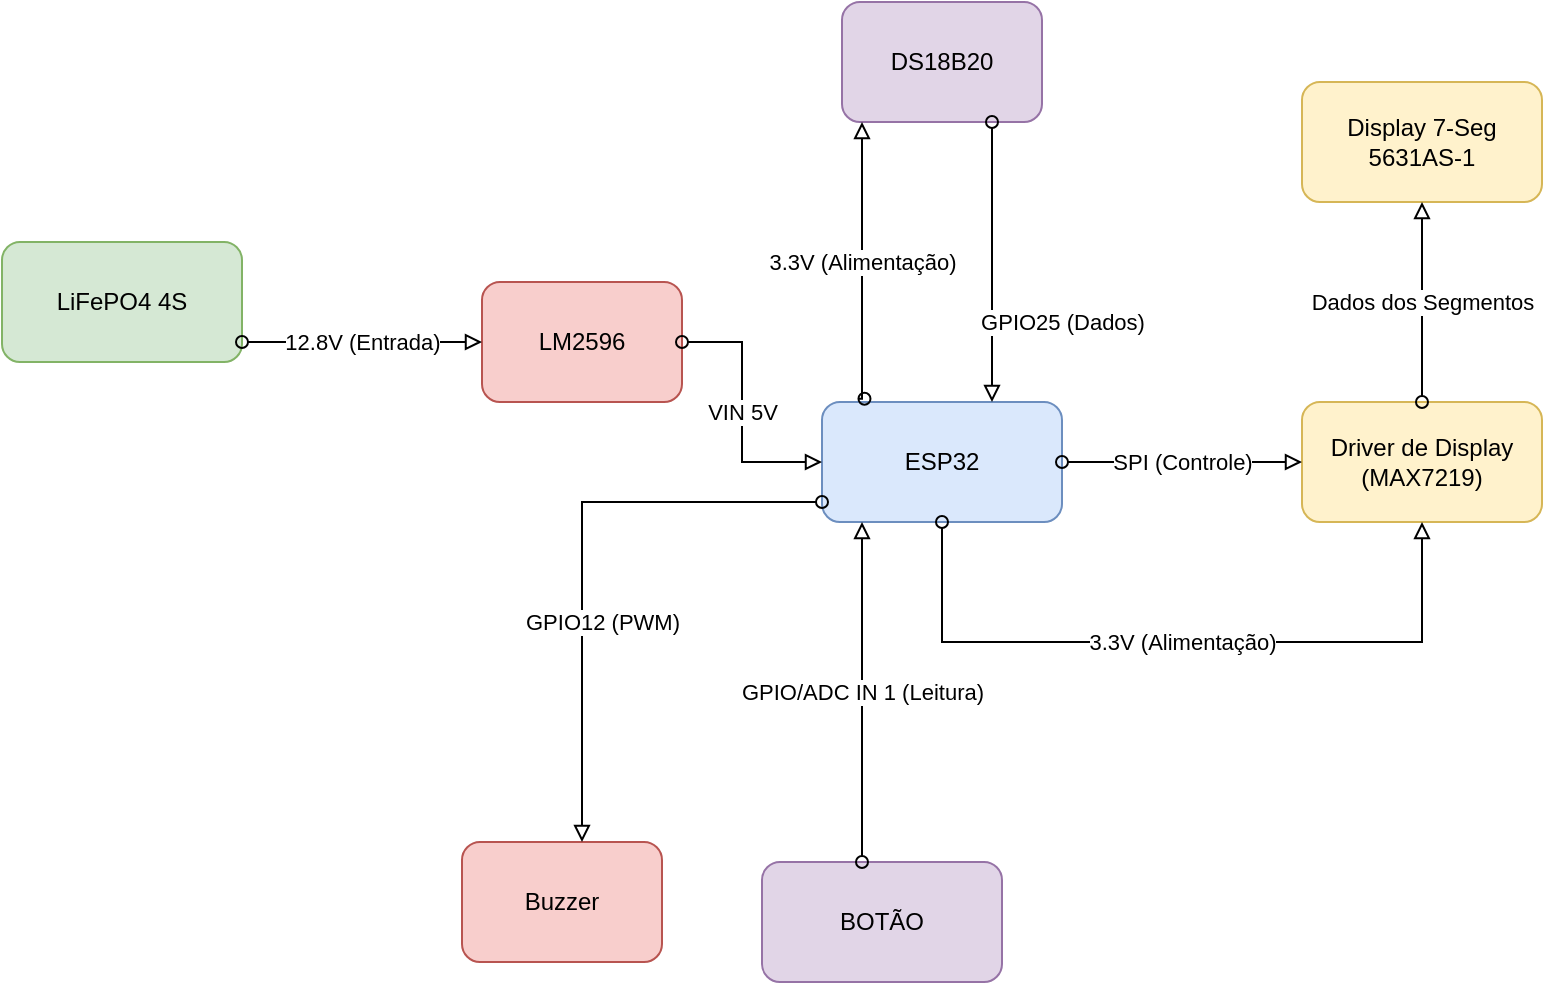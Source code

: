 <mxfile version="28.2.0">
  <diagram id="h6gSj_Vb-r_N2v3dZlI" name="Monitor de Temperatura">
    <mxGraphModel dx="1188" dy="633" grid="1" gridSize="10" guides="1" tooltips="1" connect="1" arrows="1" fold="1" page="1" pageScale="1" pageWidth="850" pageHeight="1100" math="0" shadow="0">
      <root>
        <mxCell id="0" />
        <mxCell id="1" parent="0" />
        <mxCell id="2" value="LiFePO4 4S" style="rounded=1;whiteSpace=wrap;html=1;fillColor=#d5e8d4;strokeColor=#82b366;" parent="1" vertex="1">
          <mxGeometry x="130" y="300" width="120" height="60" as="geometry" />
        </mxCell>
        <mxCell id="3" value="LM2596" style="rounded=1;whiteSpace=wrap;html=1;fillColor=#f8cecc;strokeColor=#b85450;" parent="1" vertex="1">
          <mxGeometry x="370" y="320" width="100" height="60" as="geometry" />
        </mxCell>
        <mxCell id="4" value="ESP32" style="rounded=1;whiteSpace=wrap;html=1;fillColor=#dae8fc;strokeColor=#6c8ebf;" parent="1" vertex="1">
          <mxGeometry x="540" y="380" width="120" height="60" as="geometry" />
        </mxCell>
        <mxCell id="5" value="DS18B20" style="rounded=1;whiteSpace=wrap;html=1;fillColor=#e1d5e7;strokeColor=#9673a6;" parent="1" vertex="1">
          <mxGeometry x="550" y="180" width="100" height="60" as="geometry" />
        </mxCell>
        <mxCell id="6" value="Driver de Display&lt;br&gt;(MAX7219)" style="rounded=1;whiteSpace=wrap;html=1;fillColor=#fff2cc;strokeColor=#d6b656;" parent="1" vertex="1">
          <mxGeometry x="780" y="380" width="120" height="60" as="geometry" />
        </mxCell>
        <mxCell id="7" value="Display 7-Seg&lt;br&gt;5631AS-1" style="rounded=1;whiteSpace=wrap;html=1;fillColor=#fff2cc;strokeColor=#d6b656;" parent="1" vertex="1">
          <mxGeometry x="780" y="220" width="120" height="60" as="geometry" />
        </mxCell>
        <mxCell id="8" value="Buzzer" style="rounded=1;whiteSpace=wrap;html=1;fillColor=#f8cecc;strokeColor=#b85450;" parent="1" vertex="1">
          <mxGeometry x="360" y="600" width="100" height="60" as="geometry" />
        </mxCell>
        <mxCell id="9" value="BOTÃO" style="rounded=1;whiteSpace=wrap;html=1;fillColor=#e1d5e7;strokeColor=#9673a6;" parent="1" vertex="1">
          <mxGeometry x="510" y="610" width="120" height="60" as="geometry" />
        </mxCell>
        <mxCell id="10" value="12.8V (Entrada)" style="edgeStyle=orthogonalEdgeStyle;html=1;endArrow=block;endFill=0;rounded=0;startArrow=oval;startFill=0;" parent="1" source="2" target="3" edge="1">
          <mxGeometry relative="1" as="geometry">
            <Array as="points">
              <mxPoint x="270" y="350" />
              <mxPoint x="270" y="350" />
            </Array>
          </mxGeometry>
        </mxCell>
        <mxCell id="11" value="VIN 5V" style="edgeStyle=orthogonalEdgeStyle;html=1;endArrow=block;endFill=0;rounded=0;startArrow=oval;startFill=0;" parent="1" source="3" target="4" edge="1">
          <mxGeometry relative="1" as="geometry">
            <Array as="points">
              <mxPoint x="500" y="410" />
            </Array>
          </mxGeometry>
        </mxCell>
        <mxCell id="12" value="3.3V (Alimentação)" style="edgeStyle=orthogonalEdgeStyle;html=1;endArrow=block;endFill=0;rounded=0;startArrow=oval;startFill=0;exitX=0.177;exitY=-0.027;exitDx=0;exitDy=0;exitPerimeter=0;" parent="1" source="4" target="5" edge="1">
          <mxGeometry relative="1" as="geometry">
            <Array as="points">
              <mxPoint x="560" y="378" />
            </Array>
          </mxGeometry>
        </mxCell>
        <mxCell id="13" value="GPIO25 (Dados)" style="edgeStyle=orthogonalEdgeStyle;html=1;endArrow=block;endFill=0;rounded=0;startArrow=oval;startFill=0;exitX=0.75;exitY=1;exitDx=0;exitDy=0;" parent="1" source="5" target="4" edge="1">
          <mxGeometry x="0.429" y="35" relative="1" as="geometry">
            <Array as="points">
              <mxPoint x="625" y="370" />
              <mxPoint x="625" y="370" />
            </Array>
            <mxPoint as="offset" />
          </mxGeometry>
        </mxCell>
        <mxCell id="14" value="SPI (Controle)" style="edgeStyle=orthogonalEdgeStyle;html=1;endArrow=block;endFill=0;rounded=0;startArrow=oval;startFill=0;" parent="1" source="4" target="6" edge="1">
          <mxGeometry relative="1" as="geometry">
            <Array as="points">
              <mxPoint x="720" y="410" />
            </Array>
          </mxGeometry>
        </mxCell>
        <mxCell id="15" value="Dados dos Segmentos" style="edgeStyle=orthogonalEdgeStyle;html=1;endArrow=block;endFill=0;rounded=0;startArrow=oval;startFill=0;" parent="1" source="6" target="7" edge="1">
          <mxGeometry relative="1" as="geometry">
            <Array as="points">
              <mxPoint x="840" y="350" />
            </Array>
          </mxGeometry>
        </mxCell>
        <mxCell id="16" value="GPIO12 (PWM)" style="edgeStyle=orthogonalEdgeStyle;html=1;endArrow=block;endFill=0;rounded=0;startArrow=oval;startFill=0;" parent="1" source="4" target="8" edge="1">
          <mxGeometry x="0.241" y="10" relative="1" as="geometry">
            <Array as="points">
              <mxPoint x="420" y="430" />
            </Array>
            <mxPoint as="offset" />
          </mxGeometry>
        </mxCell>
        <mxCell id="17" value="GPIO/ADC IN 1 (Leitura)" style="edgeStyle=orthogonalEdgeStyle;html=1;endArrow=block;endFill=0;rounded=0;startArrow=oval;startFill=0;" parent="1" source="9" target="4" edge="1">
          <mxGeometry relative="1" as="geometry">
            <Array as="points">
              <mxPoint x="560" y="600" />
              <mxPoint x="560" y="600" />
            </Array>
          </mxGeometry>
        </mxCell>
        <mxCell id="18" value="3.3V (Alimentação)" style="edgeStyle=orthogonalEdgeStyle;html=1;endArrow=block;endFill=0;rounded=0;startArrow=oval;startFill=0;entryX=0.5;entryY=1;entryDx=0;entryDy=0;" parent="1" source="4" edge="1" target="6">
          <mxGeometry relative="1" as="geometry">
            <mxPoint x="600" y="470" as="sourcePoint" />
            <mxPoint x="840" y="340" as="targetPoint" />
            <Array as="points">
              <mxPoint x="600" y="500" />
              <mxPoint x="840" y="500" />
            </Array>
          </mxGeometry>
        </mxCell>
      </root>
    </mxGraphModel>
  </diagram>
</mxfile>

